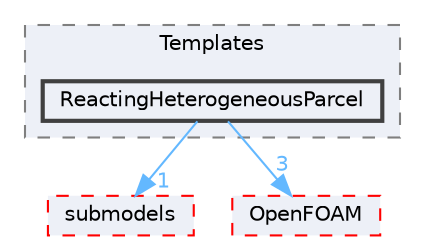 digraph "src/lagrangian/intermediate/parcels/Templates/ReactingHeterogeneousParcel"
{
 // LATEX_PDF_SIZE
  bgcolor="transparent";
  edge [fontname=Helvetica,fontsize=10,labelfontname=Helvetica,labelfontsize=10];
  node [fontname=Helvetica,fontsize=10,shape=box,height=0.2,width=0.4];
  compound=true
  subgraph clusterdir_0e9805b96b2bf461314a136059d44950 {
    graph [ bgcolor="#edf0f7", pencolor="grey50", label="Templates", fontname=Helvetica,fontsize=10 style="filled,dashed", URL="dir_0e9805b96b2bf461314a136059d44950.html",tooltip=""]
  dir_42b3f1ab845d71c413531aebf8947942 [label="ReactingHeterogeneousParcel", fillcolor="#edf0f7", color="grey25", style="filled,bold", URL="dir_42b3f1ab845d71c413531aebf8947942.html",tooltip=""];
  }
  dir_825de5f87f0ef3ae7d76ccd6a5458244 [label="submodels", fillcolor="#edf0f7", color="red", style="filled,dashed", URL="dir_825de5f87f0ef3ae7d76ccd6a5458244.html",tooltip=""];
  dir_c5473ff19b20e6ec4dfe5c310b3778a8 [label="OpenFOAM", fillcolor="#edf0f7", color="red", style="filled,dashed", URL="dir_c5473ff19b20e6ec4dfe5c310b3778a8.html",tooltip=""];
  dir_42b3f1ab845d71c413531aebf8947942->dir_825de5f87f0ef3ae7d76ccd6a5458244 [headlabel="1", labeldistance=1.5 headhref="dir_003217_003801.html" href="dir_003217_003801.html" color="steelblue1" fontcolor="steelblue1"];
  dir_42b3f1ab845d71c413531aebf8947942->dir_c5473ff19b20e6ec4dfe5c310b3778a8 [headlabel="3", labeldistance=1.5 headhref="dir_003217_002695.html" href="dir_003217_002695.html" color="steelblue1" fontcolor="steelblue1"];
}
